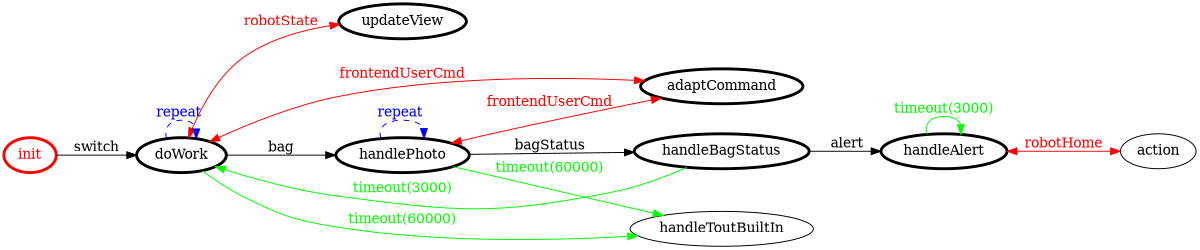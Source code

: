 /*
*
* A GraphViz DOT FSM description 
* Please use a GraphViz visualizer (like http://www.webgraphviz.com)
*  
*/

digraph finite_state_machine {
	rankdir=LR
	size="8,5"
	
	init [ color = red ][ fontcolor = red ][ penwidth = 3 ]
	updateView [ color = black ][ fontcolor = black ][ penwidth = 3 ]
	doWork [ color = black ][ fontcolor = black ][ penwidth = 3 ]
	handlePhoto [ color = black ][ fontcolor = black ][ penwidth = 3 ]
	adaptCommand [ color = black ][ fontcolor = black ][ penwidth = 3 ]
	handleBagStatus [ color = black ][ fontcolor = black ][ penwidth = 3 ]
	handleAlert [ color = black ][ fontcolor = black ][ penwidth = 3 ]
	
	doWork -> handlePhoto [ label = "bag" ][ color = black ][ fontcolor = black ]
	doWork -> handleToutBuiltIn [ label = "timeout(60000)" ][ color = green ][ fontcolor = green ]
	handlePhoto -> handleToutBuiltIn [ label = "timeout(60000)" ][ color = green ][ fontcolor = green ]
	doWork -> updateView [ label = "robotState" ][ color = red ][ fontcolor = red ][ dir = both ]
	doWork -> doWork [ label = "repeat "][ style = dashed ][ color = blue ][ fontcolor = blue ]
	handleBagStatus -> handleAlert [ label = "alert" ][ color = black ][ fontcolor = black ]
	handleAlert -> action [ label = "robotHome" ][ color = red ][ fontcolor = red ][ dir = both ]
	handlePhoto -> adaptCommand [ label = "frontendUserCmd" ][ color = red ][ fontcolor = red ][ dir = both ]
	handleAlert -> handleAlert [ label = "timeout(3000)" ][ color = green ][ fontcolor = green ]
	init -> doWork [ label = "switch" ][ color = black ][ fontcolor = black ]
	handlePhoto -> handleBagStatus [ label = "bagStatus" ][ color = black ][ fontcolor = black ]
	handleBagStatus -> doWork [ label = "timeout(3000)" ][ color = green ][ fontcolor = green ]
	handlePhoto -> handlePhoto [ label = "repeat "][ style = dashed ][ color = blue ][ fontcolor = blue ]
	doWork -> adaptCommand [ label = "frontendUserCmd" ][ color = red ][ fontcolor = red ][ dir = both ]
}
